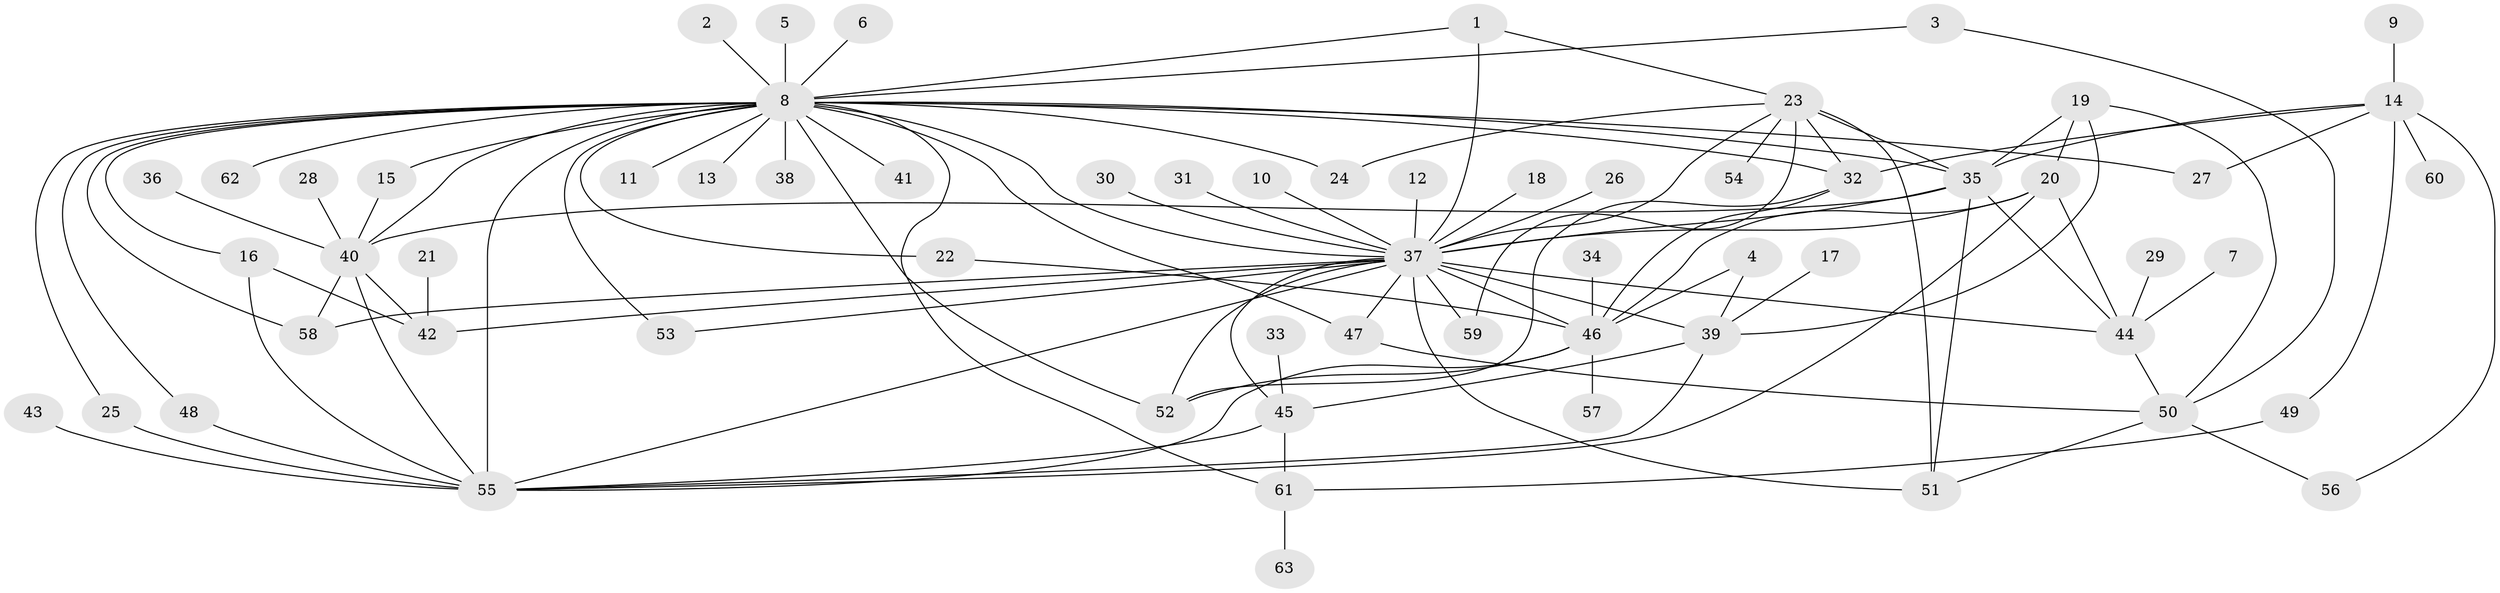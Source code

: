 // original degree distribution, {34: 0.008064516129032258, 5: 0.04838709677419355, 29: 0.008064516129032258, 2: 0.22580645161290322, 10: 0.016129032258064516, 7: 0.016129032258064516, 6: 0.008064516129032258, 11: 0.008064516129032258, 9: 0.008064516129032258, 3: 0.11290322580645161, 1: 0.46774193548387094, 4: 0.056451612903225805, 8: 0.008064516129032258, 13: 0.008064516129032258}
// Generated by graph-tools (version 1.1) at 2025/36/03/04/25 23:36:39]
// undirected, 63 vertices, 109 edges
graph export_dot {
  node [color=gray90,style=filled];
  1;
  2;
  3;
  4;
  5;
  6;
  7;
  8;
  9;
  10;
  11;
  12;
  13;
  14;
  15;
  16;
  17;
  18;
  19;
  20;
  21;
  22;
  23;
  24;
  25;
  26;
  27;
  28;
  29;
  30;
  31;
  32;
  33;
  34;
  35;
  36;
  37;
  38;
  39;
  40;
  41;
  42;
  43;
  44;
  45;
  46;
  47;
  48;
  49;
  50;
  51;
  52;
  53;
  54;
  55;
  56;
  57;
  58;
  59;
  60;
  61;
  62;
  63;
  1 -- 8 [weight=1.0];
  1 -- 23 [weight=1.0];
  1 -- 37 [weight=1.0];
  2 -- 8 [weight=1.0];
  3 -- 8 [weight=1.0];
  3 -- 50 [weight=1.0];
  4 -- 39 [weight=1.0];
  4 -- 46 [weight=1.0];
  5 -- 8 [weight=1.0];
  6 -- 8 [weight=1.0];
  7 -- 44 [weight=1.0];
  8 -- 11 [weight=1.0];
  8 -- 13 [weight=1.0];
  8 -- 15 [weight=1.0];
  8 -- 16 [weight=1.0];
  8 -- 22 [weight=1.0];
  8 -- 24 [weight=1.0];
  8 -- 25 [weight=1.0];
  8 -- 27 [weight=1.0];
  8 -- 32 [weight=2.0];
  8 -- 35 [weight=1.0];
  8 -- 37 [weight=1.0];
  8 -- 38 [weight=1.0];
  8 -- 40 [weight=1.0];
  8 -- 41 [weight=1.0];
  8 -- 47 [weight=1.0];
  8 -- 48 [weight=1.0];
  8 -- 52 [weight=1.0];
  8 -- 53 [weight=1.0];
  8 -- 55 [weight=1.0];
  8 -- 58 [weight=1.0];
  8 -- 61 [weight=1.0];
  8 -- 62 [weight=1.0];
  9 -- 14 [weight=1.0];
  10 -- 37 [weight=1.0];
  12 -- 37 [weight=1.0];
  14 -- 27 [weight=1.0];
  14 -- 32 [weight=1.0];
  14 -- 35 [weight=1.0];
  14 -- 49 [weight=1.0];
  14 -- 56 [weight=1.0];
  14 -- 60 [weight=1.0];
  15 -- 40 [weight=1.0];
  16 -- 42 [weight=1.0];
  16 -- 55 [weight=1.0];
  17 -- 39 [weight=1.0];
  18 -- 37 [weight=1.0];
  19 -- 20 [weight=1.0];
  19 -- 35 [weight=1.0];
  19 -- 39 [weight=1.0];
  19 -- 50 [weight=1.0];
  20 -- 37 [weight=1.0];
  20 -- 44 [weight=1.0];
  20 -- 46 [weight=1.0];
  20 -- 55 [weight=1.0];
  21 -- 42 [weight=1.0];
  22 -- 46 [weight=1.0];
  23 -- 24 [weight=1.0];
  23 -- 32 [weight=1.0];
  23 -- 35 [weight=2.0];
  23 -- 37 [weight=1.0];
  23 -- 51 [weight=1.0];
  23 -- 54 [weight=1.0];
  23 -- 59 [weight=1.0];
  25 -- 55 [weight=1.0];
  26 -- 37 [weight=1.0];
  28 -- 40 [weight=1.0];
  29 -- 44 [weight=1.0];
  30 -- 37 [weight=1.0];
  31 -- 37 [weight=1.0];
  32 -- 46 [weight=1.0];
  32 -- 52 [weight=1.0];
  33 -- 45 [weight=1.0];
  34 -- 46 [weight=1.0];
  35 -- 37 [weight=1.0];
  35 -- 40 [weight=1.0];
  35 -- 44 [weight=1.0];
  35 -- 51 [weight=1.0];
  36 -- 40 [weight=1.0];
  37 -- 39 [weight=1.0];
  37 -- 42 [weight=1.0];
  37 -- 44 [weight=1.0];
  37 -- 45 [weight=1.0];
  37 -- 46 [weight=1.0];
  37 -- 47 [weight=1.0];
  37 -- 51 [weight=1.0];
  37 -- 52 [weight=1.0];
  37 -- 53 [weight=1.0];
  37 -- 55 [weight=1.0];
  37 -- 58 [weight=1.0];
  37 -- 59 [weight=1.0];
  39 -- 45 [weight=1.0];
  39 -- 55 [weight=1.0];
  40 -- 42 [weight=1.0];
  40 -- 55 [weight=1.0];
  40 -- 58 [weight=1.0];
  43 -- 55 [weight=1.0];
  44 -- 50 [weight=1.0];
  45 -- 55 [weight=1.0];
  45 -- 61 [weight=1.0];
  46 -- 52 [weight=1.0];
  46 -- 55 [weight=1.0];
  46 -- 57 [weight=1.0];
  47 -- 50 [weight=1.0];
  48 -- 55 [weight=1.0];
  49 -- 61 [weight=1.0];
  50 -- 51 [weight=1.0];
  50 -- 56 [weight=1.0];
  61 -- 63 [weight=1.0];
}
